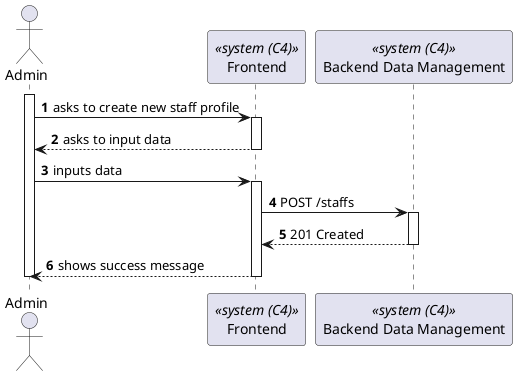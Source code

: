 @startuml process-view
autonumber

actor "Admin" as Admin
participant Frontend as "Frontend" <<system (C4)>>
participant BackendDataManagement as "Backend Data Management" <<system (C4)>>

activate Admin
    Admin -> Frontend : asks to create new staff profile
    activate Frontend
        Frontend --> Admin : asks to input data
    deactivate Frontend
    Admin -> Frontend : inputs data    
    activate Frontend
        Frontend-> BackendDataManagement : POST /staffs
        activate BackendDataManagement
            Frontend <-- BackendDataManagement : 201 Created
        deactivate BackendDataManagement
    Frontend --> Admin : shows success message
    deactivate Frontend
deactivate Admin

@enduml
